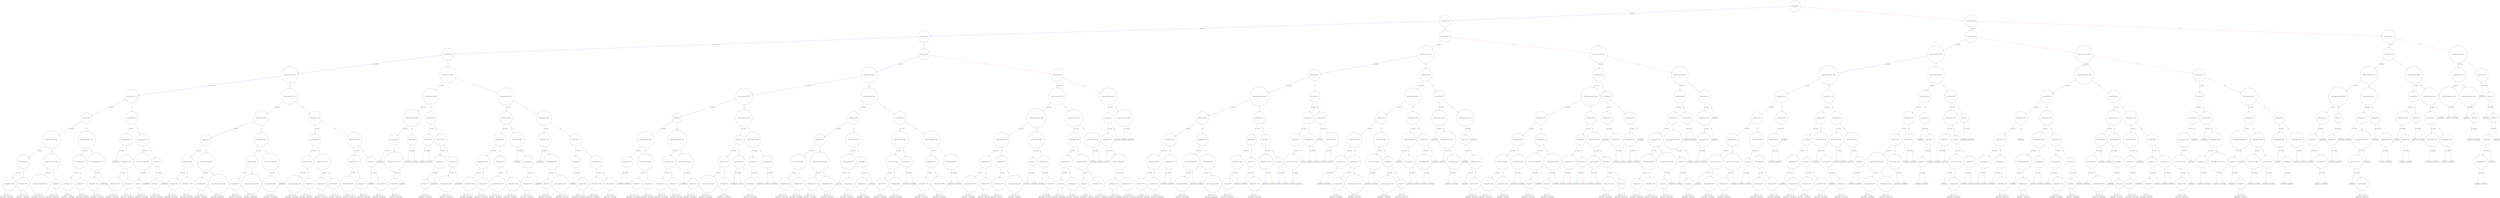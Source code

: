 digraph {
	graph [rankdir=UT]
	0 [label="total_distance<2686.65" shape=circle]
	0 -> 1 [label="yes, missing" color="#0000FF"]
	0 -> 2 [label=no color="#FF0000"]
	1 [label="total_distance<1306.45" shape=circle]
	1 -> 3 [label="yes, missing" color="#0000FF"]
	1 -> 4 [label=no color="#FF0000"]
	3 [label="total_travel_time<72.45" shape=circle]
	3 -> 7 [label="yes, missing" color="#0000FF"]
	3 -> 8 [label=no color="#FF0000"]
	7 [label="total_travel_time<39.65" shape=circle]
	7 -> 15 [label="yes, missing" color="#0000FF"]
	7 -> 16 [label=no color="#FF0000"]
	15 [label="haversine_distance<0.000211954" shape=circle]
	15 -> 31 [label="yes, missing" color="#0000FF"]
	15 -> 32 [label=no color="#FF0000"]
	31 [label="pickup_longitude<-73.7912" shape=circle]
	31 -> 63 [label="yes, missing" color="#0000FF"]
	31 -> 64 [label=no color="#FF0000"]
	63 [label="passenger_count<1.5" shape=circle]
	63 -> 125 [label="yes, missing" color="#0000FF"]
	63 -> 126 [label=no color="#FF0000"]
	125 [label="pickup_hour_speed_mean<6.92577" shape=circle]
	125 -> 237 [label="yes, missing" color="#0000FF"]
	125 -> 238 [label=no color="#FF0000"]
	237 [label="pickup_longitude<-74.1607" shape=circle]
	237 -> 405 [label="yes, missing" color="#0000FF"]
	237 -> 406 [label=no color="#FF0000"]
	405 [label="pickup_longitude<-74.1832" shape=circle]
	405 -> 623 [label="yes, missing" color="#0000FF"]
	405 -> 624 [label=no color="#FF0000"]
	623 [label="leaf=0.373446" shape=box]
	624 [label="leaf=0.219578" shape=box]
	406 [label="pickup_latitude<40.8814" shape=circle]
	406 -> 625 [label="yes, missing" color="#0000FF"]
	406 -> 626 [label=no color="#FF0000"]
	625 [label="leaf=0.466171" shape=box]
	626 [label="leaf=0.265675" shape=box]
	238 [label="pickup_hour_speed_mean<8.7975" shape=circle]
	238 -> 407 [label="yes, missing" color="#0000FF"]
	238 -> 408 [label=no color="#FF0000"]
	407 [label="starting_street_tf_speed_mean<5.97219" shape=circle]
	407 -> 627 [label="yes, missing" color="#0000FF"]
	407 -> 628 [label=no color="#FF0000"]
	627 [label="leaf=0.348186" shape=box]
	628 [label="leaf=0.421597" shape=box]
	408 [label="pickup_month<5.5" shape=circle]
	408 -> 629 [label="yes, missing" color="#0000FF"]
	408 -> 630 [label=no color="#FF0000"]
	629 [label="leaf=0.274307" shape=box]
	630 [label="leaf=0.103857" shape=box]
	126 [label="pickup_hour_speed_mean<7.22494" shape=circle]
	126 -> 239 [label="yes, missing" color="#0000FF"]
	126 -> 240 [label=no color="#FF0000"]
	239 [label="pickup_longitude<-74.1602" shape=circle]
	239 -> 409 [label="yes, missing" color="#0000FF"]
	239 -> 410 [label=no color="#FF0000"]
	409 [label="pickup_longitude<-74.201" shape=circle]
	409 -> 631 [label="yes, missing" color="#0000FF"]
	409 -> 632 [label=no color="#FF0000"]
	631 [label="leaf=0.372104" shape=box]
	632 [label="leaf=0.149963" shape=box]
	410 [label="passenger_count<4.5" shape=circle]
	410 -> 633 [label="yes, missing" color="#0000FF"]
	410 -> 634 [label=no color="#FF0000"]
	633 [label="leaf=0.519968" shape=box]
	634 [label="leaf=0.561073" shape=box]
	240 [label="end_street_tf_speed_mean<19.2201" shape=circle]
	240 -> 411 [label="yes, missing" color="#0000FF"]
	240 -> 412 [label=no color="#FF0000"]
	411 [label="pickup_longitude<-73.944" shape=circle]
	411 -> 635 [label="yes, missing" color="#0000FF"]
	411 -> 636 [label=no color="#FF0000"]
	635 [label="leaf=0.459787" shape=box]
	636 [label="leaf=0.310761" shape=box]
	412 [label="leaf=0.0299306" shape=box]
	64 [label="pickup_latitude<40.6712" shape=circle]
	64 -> 127 [label="yes, missing" color="#0000FF"]
	64 -> 128 [label=no color="#FF0000"]
	127 [label="pickup_latitude<40.6234" shape=circle]
	127 -> 241 [label="yes, missing" color="#0000FF"]
	127 -> 242 [label=no color="#FF0000"]
	241 [label="leaf=0.449625" shape=box]
	242 [label="pickup_longitude<-73.7769" shape=circle]
	242 -> 413 [label="yes, missing" color="#0000FF"]
	242 -> 414 [label=no color="#FF0000"]
	413 [label="pickup_longitude<-73.7819" shape=circle]
	413 -> 637 [label="yes, missing" color="#0000FF"]
	413 -> 638 [label=no color="#FF0000"]
	637 [label="leaf=0.258113" shape=box]
	638 [label="leaf=0.427803" shape=box]
	414 [label="pickup_minute<32.5" shape=circle]
	414 -> 639 [label="yes, missing" color="#0000FF"]
	414 -> 640 [label=no color="#FF0000"]
	639 [label="leaf=0.217133" shape=box]
	640 [label="leaf=0.109716" shape=box]
	128 [label="pickup_latitude<40.7631" shape=circle]
	128 -> 243 [label="yes, missing" color="#0000FF"]
	128 -> 244 [label=no color="#FF0000"]
	243 [label="end_street_tf_speed_mean<14.2039" shape=circle]
	243 -> 415 [label="yes, missing" color="#0000FF"]
	243 -> 416 [label=no color="#FF0000"]
	415 [label="pickup_hour<2" shape=circle]
	415 -> 641 [label="yes, missing" color="#0000FF"]
	415 -> 642 [label=no color="#FF0000"]
	641 [label="leaf=0.116661" shape=box]
	642 [label="leaf=0.548635" shape=box]
	416 [label="leaf=0.0554719" shape=box]
	244 [label="pickup_day<27.5" shape=circle]
	244 -> 417 [label="yes, missing" color="#0000FF"]
	244 -> 418 [label=no color="#FF0000"]
	417 [label="pickup_month<1.5" shape=circle]
	417 -> 643 [label="yes, missing" color="#0000FF"]
	417 -> 644 [label=no color="#FF0000"]
	643 [label="leaf=0.111266" shape=box]
	644 [label="leaf=0.334276" shape=box]
	418 [label="leaf=0.052088" shape=box]
	32 [label="manhattan_distance<0.0167646" shape=circle]
	32 -> 65 [label="yes, missing" color="#0000FF"]
	32 -> 66 [label=no color="#FF0000"]
	65 [label="haversine_distance<0.005166" shape=circle]
	65 -> 129 [label="yes, missing" color="#0000FF"]
	65 -> 130 [label=no color="#FF0000"]
	129 [label="passenger_count<1.5" shape=circle]
	129 -> 245 [label="yes, missing" color="#0000FF"]
	129 -> 246 [label=no color="#FF0000"]
	245 [label="pickup_latitude<40.6606" shape=circle]
	245 -> 419 [label="yes, missing" color="#0000FF"]
	245 -> 420 [label=no color="#FF0000"]
	419 [label="pickup_latitude<40.64" shape=circle]
	419 -> 645 [label="yes, missing" color="#0000FF"]
	419 -> 646 [label=no color="#FF0000"]
	645 [label="leaf=0.273963" shape=box]
	646 [label="leaf=0.176569" shape=box]
	420 [label="pickup_longitude<-73.9529" shape=circle]
	420 -> 647 [label="yes, missing" color="#0000FF"]
	420 -> 648 [label=no color="#FF0000"]
	647 [label="leaf=0.229949" shape=box]
	648 [label="leaf=0.266905" shape=box]
	246 [label="end_street_tf_speed_mean<12.1586" shape=circle]
	246 -> 421 [label="yes, missing" color="#0000FF"]
	246 -> 422 [label=no color="#FF0000"]
	421 [label="pickup_latitude<40.6357" shape=circle]
	421 -> 649 [label="yes, missing" color="#0000FF"]
	421 -> 650 [label=no color="#FF0000"]
	649 [label="leaf=0.484203" shape=box]
	650 [label="leaf=0.268233" shape=box]
	422 [label="starting_street_tf_speed_mean<6.80982" shape=circle]
	422 -> 651 [label="yes, missing" color="#0000FF"]
	422 -> 652 [label=no color="#FF0000"]
	651 [label="leaf=0.384562" shape=box]
	652 [label="leaf=0.165283" shape=box]
	130 [label="dropoff_longitude<-73.7901" shape=circle]
	130 -> 247 [label="yes, missing" color="#0000FF"]
	130 -> 248 [label=no color="#FF0000"]
	247 [label="pickup_latitude<40.7636" shape=circle]
	247 -> 423 [label="yes, missing" color="#0000FF"]
	247 -> 424 [label=no color="#FF0000"]
	423 [label="pickup_latitude<40.761" shape=circle]
	423 -> 653 [label="yes, missing" color="#0000FF"]
	423 -> 654 [label=no color="#FF0000"]
	653 [label="leaf=0.31596" shape=box]
	654 [label="leaf=0.187969" shape=box]
	424 [label="starting_street_tf_speed_mean<5.59907" shape=circle]
	424 -> 655 [label="yes, missing" color="#0000FF"]
	424 -> 656 [label=no color="#FF0000"]
	655 [label="leaf=0.296131" shape=box]
	656 [label="leaf=0.403155" shape=box]
	248 [label="end_street_tf_speed_mean<6.36948" shape=circle]
	248 -> 425 [label="yes, missing" color="#0000FF"]
	248 -> 426 [label=no color="#FF0000"]
	425 [label="manhattan_distance<0.0166213" shape=circle]
	425 -> 657 [label="yes, missing" color="#0000FF"]
	425 -> 658 [label=no color="#FF0000"]
	657 [label="leaf=0.198461" shape=box]
	658 [label="leaf=0.00965736" shape=box]
	426 [label="leaf=0.349956" shape=box]
	66 [label="pickup_longitude<-73.8139" shape=circle]
	66 -> 131 [label="yes, missing" color="#0000FF"]
	66 -> 132 [label=no color="#FF0000"]
	131 [label="total_travel_time<7.75" shape=circle]
	131 -> 249 [label="yes, missing" color="#0000FF"]
	131 -> 250 [label=no color="#FF0000"]
	249 [label="pickup_latitude<40.7646" shape=circle]
	249 -> 427 [label="yes, missing" color="#0000FF"]
	249 -> 428 [label=no color="#FF0000"]
	427 [label="pickup_hour_speed_mean<7.22494" shape=circle]
	427 -> 659 [label="yes, missing" color="#0000FF"]
	427 -> 660 [label=no color="#FF0000"]
	659 [label="leaf=0.368083" shape=box]
	660 [label="leaf=0.310831" shape=box]
	428 [label="end_street_tf<1419" shape=circle]
	428 -> 661 [label="yes, missing" color="#0000FF"]
	428 -> 662 [label=no color="#FF0000"]
	661 [label="leaf=0.340894" shape=box]
	662 [label="leaf=0.429498" shape=box]
	250 [label="pickup_hour_speed_mean<5.954" shape=circle]
	250 -> 429 [label="yes, missing" color="#0000FF"]
	250 -> 430 [label=no color="#FF0000"]
	429 [label="total_travel_time<21.65" shape=circle]
	429 -> 663 [label="yes, missing" color="#0000FF"]
	429 -> 664 [label=no color="#FF0000"]
	663 [label="leaf=0.416161" shape=box]
	664 [label="leaf=0.441274" shape=box]
	430 [label="end_street_tf<2227.5" shape=circle]
	430 -> 665 [label="yes, missing" color="#0000FF"]
	430 -> 666 [label=no color="#FF0000"]
	665 [label="leaf=0.39032" shape=box]
	666 [label="leaf=0.417182" shape=box]
	132 [label="manhattan_distance<0.114964" shape=circle]
	132 -> 251 [label="yes, missing" color="#0000FF"]
	132 -> 252 [label=no color="#FF0000"]
	251 [label="pickup_longitude<-73.791" shape=circle]
	251 -> 431 [label="yes, missing" color="#0000FF"]
	251 -> 432 [label=no color="#FF0000"]
	431 [label="haversine_distance<0.0209247" shape=circle]
	431 -> 667 [label="yes, missing" color="#0000FF"]
	431 -> 668 [label=no color="#FF0000"]
	667 [label="leaf=-0.0201713" shape=box]
	668 [label="leaf=0.111754" shape=box]
	432 [label="passenger_count<1.5" shape=circle]
	432 -> 669 [label="yes, missing" color="#0000FF"]
	432 -> 670 [label=no color="#FF0000"]
	669 [label="leaf=0.213059" shape=box]
	670 [label="leaf=0.299006" shape=box]
	252 [label="total_distance<86.6" shape=circle]
	252 -> 433 [label="yes, missing" color="#0000FF"]
	252 -> 434 [label=no color="#FF0000"]
	433 [label="leaf=0.49604" shape=box]
	434 [label="total_travel_time<19.25" shape=circle]
	434 -> 671 [label="yes, missing" color="#0000FF"]
	434 -> 672 [label=no color="#FF0000"]
	671 [label="leaf=0.230383" shape=box]
	672 [label="leaf=0.312442" shape=box]
	16 [label="haversine_distance<0.00780519" shape=circle]
	16 -> 33 [label="yes, missing" color="#0000FF"]
	16 -> 34 [label=no color="#FF0000"]
	33 [label="haversine_distance<0.00321098" shape=circle]
	33 -> 67 [label="yes, missing" color="#0000FF"]
	33 -> 68 [label=no color="#FF0000"]
	67 [label="end_street_tf_speed_mean<13.9193" shape=circle]
	67 -> 133 [label="yes, missing" color="#0000FF"]
	67 -> 134 [label=no color="#FF0000"]
	133 [label="total_distance<226.4" shape=circle]
	133 -> 253 [label="yes, missing" color="#0000FF"]
	133 -> 254 [label=no color="#FF0000"]
	253 [label="leaf=0.0710262" shape=box]
	254 [label="starting_street_tf_speed_mean<13.6118" shape=circle]
	254 -> 435 [label="yes, missing" color="#0000FF"]
	254 -> 436 [label=no color="#FF0000"]
	435 [label="total_distance<385.3" shape=circle]
	435 -> 673 [label="yes, missing" color="#0000FF"]
	435 -> 674 [label=no color="#FF0000"]
	673 [label="leaf=0.294724" shape=box]
	674 [label="leaf=0.193449" shape=box]
	436 [label="leaf=-0.025" shape=box]
	134 [label="pickup_weekday<2" shape=circle]
	134 -> 255 [label="yes, missing" color="#0000FF"]
	134 -> 256 [label=no color="#FF0000"]
	255 [label="leaf=0.0128765" shape=box]
	256 [label="leaf=0.078849" shape=box]
	68 [label="total_travel_time<49.25" shape=circle]
	68 -> 135 [label="yes, missing" color="#0000FF"]
	68 -> 136 [label=no color="#FF0000"]
	135 [label="total_distance<331.95" shape=circle]
	135 -> 257 [label="yes, missing" color="#0000FF"]
	135 -> 258 [label=no color="#FF0000"]
	257 [label="leaf=0.143296" shape=box]
	258 [label="leaf=0.0299306" shape=box]
	136 [label="total_travel_time<63.95" shape=circle]
	136 -> 259 [label="yes, missing" color="#0000FF"]
	136 -> 260 [label=no color="#FF0000"]
	259 [label="starting_street_tf<2731.5" shape=circle]
	259 -> 437 [label="yes, missing" color="#0000FF"]
	259 -> 438 [label=no color="#FF0000"]
	437 [label="pickup_hour<20.5" shape=circle]
	437 -> 675 [label="yes, missing" color="#0000FF"]
	437 -> 676 [label=no color="#FF0000"]
	675 [label="leaf=0.393015" shape=box]
	676 [label="leaf=0.198157" shape=box]
	438 [label="leaf=0.0722955" shape=box]
	260 [label="total_distance<740.8" shape=circle]
	260 -> 439 [label="yes, missing" color="#0000FF"]
	260 -> 440 [label=no color="#FF0000"]
	439 [label="haversine_distance<0.00701153" shape=circle]
	439 -> 677 [label="yes, missing" color="#0000FF"]
	439 -> 678 [label=no color="#FF0000"]
	677 [label="leaf=0.267392" shape=box]
	678 [label="leaf=0.0821912" shape=box]
	440 [label="leaf=0.0299306" shape=box]
	34 [label="pickup_hour_speed_mean<5.38745" shape=circle]
	34 -> 69 [label="yes, missing" color="#0000FF"]
	34 -> 70 [label=no color="#FF0000"]
	69 [label="dropoff_latitude<40.7686" shape=circle]
	69 -> 137 [label="yes, missing" color="#0000FF"]
	69 -> 138 [label=no color="#FF0000"]
	137 [label="dropoff_latitude<40.7479" shape=circle]
	137 -> 261 [label="yes, missing" color="#0000FF"]
	137 -> 262 [label=no color="#FF0000"]
	261 [label="dropoff_longitude<-73.8052" shape=circle]
	261 -> 441 [label="yes, missing" color="#0000FF"]
	261 -> 442 [label=no color="#FF0000"]
	441 [label="pickup_longitude<-74.1648" shape=circle]
	441 -> 679 [label="yes, missing" color="#0000FF"]
	441 -> 680 [label=no color="#FF0000"]
	679 [label="leaf=0.139205" shape=box]
	680 [label="leaf=0.463409" shape=box]
	442 [label="pickup_latitude<40.642" shape=circle]
	442 -> 681 [label="yes, missing" color="#0000FF"]
	442 -> 682 [label=no color="#FF0000"]
	681 [label="leaf=0.100244" shape=box]
	682 [label="leaf=0.337978" shape=box]
	262 [label="total_distance<613.75" shape=circle]
	262 -> 443 [label="yes, missing" color="#0000FF"]
	262 -> 444 [label=no color="#FF0000"]
	443 [label="haversine_distance<0.0152408" shape=circle]
	443 -> 683 [label="yes, missing" color="#0000FF"]
	443 -> 684 [label=no color="#FF0000"]
	683 [label="leaf=0.30342" shape=box]
	684 [label="leaf=0.483544" shape=box]
	444 [label="pickup_longitude<-73.9684" shape=circle]
	444 -> 685 [label="yes, missing" color="#0000FF"]
	444 -> 686 [label=no color="#FF0000"]
	685 [label="leaf=0.511196" shape=box]
	686 [label="leaf=0.485288" shape=box]
	138 [label="haversine_distance<0.184637" shape=circle]
	138 -> 263 [label="yes, missing" color="#0000FF"]
	138 -> 264 [label=no color="#FF0000"]
	263 [label="leaf=0.539478" shape=box]
	264 [label="total_travel_time<56.55" shape=circle]
	264 -> 445 [label="yes, missing" color="#0000FF"]
	264 -> 446 [label=no color="#FF0000"]
	445 [label="pickup_longitude<-74.1938" shape=circle]
	445 -> 687 [label="yes, missing" color="#0000FF"]
	445 -> 688 [label=no color="#FF0000"]
	687 [label="leaf=0.113629" shape=box]
	688 [label="leaf=0.442495" shape=box]
	446 [label="leaf=0.464598" shape=box]
	70 [label="haversine_distance<0.203496" shape=circle]
	70 -> 139 [label="yes, missing" color="#0000FF"]
	70 -> 140 [label=no color="#FF0000"]
	139 [label="pickup_longitude<-74.0148" shape=circle]
	139 -> 265 [label="yes, missing" color="#0000FF"]
	139 -> 266 [label=no color="#FF0000"]
	265 [label="leaf=0.183028" shape=box]
	266 [label="manhattan_distance<0.0129022" shape=circle]
	266 -> 447 [label="yes, missing" color="#0000FF"]
	266 -> 448 [label=no color="#FF0000"]
	447 [label="pickup_day<18.5" shape=circle]
	447 -> 689 [label="yes, missing" color="#0000FF"]
	447 -> 690 [label=no color="#FF0000"]
	689 [label="leaf=0.196116" shape=box]
	690 [label="leaf=0.485396" shape=box]
	448 [label="pickup_day_speed_mean<5.54803" shape=circle]
	448 -> 691 [label="yes, missing" color="#0000FF"]
	448 -> 692 [label=no color="#FF0000"]
	691 [label="leaf=0.505804" shape=box]
	692 [label="leaf=0.371265" shape=box]
	140 [label="total_travel_time<50.75" shape=circle]
	140 -> 267 [label="yes, missing" color="#0000FF"]
	140 -> 268 [label=no color="#FF0000"]
	267 [label="total_distance<923.25" shape=circle]
	267 -> 449 [label="yes, missing" color="#0000FF"]
	267 -> 450 [label=no color="#FF0000"]
	449 [label="leaf=0.428752" shape=box]
	450 [label="total_distance<1091.25" shape=circle]
	450 -> 693 [label="yes, missing" color="#0000FF"]
	450 -> 694 [label=no color="#FF0000"]
	693 [label="leaf=0.00965736" shape=box]
	694 [label="leaf=0.169591" shape=box]
	268 [label="dropoff_latitude<40.7678" shape=circle]
	268 -> 451 [label="yes, missing" color="#0000FF"]
	268 -> 452 [label=no color="#FF0000"]
	451 [label="pickup_longitude<-74.0998" shape=circle]
	451 -> 695 [label="yes, missing" color="#0000FF"]
	451 -> 696 [label=no color="#FF0000"]
	695 [label="leaf=0.155356" shape=box]
	696 [label="leaf=0.456537" shape=box]
	452 [label="starting_street_tf<619.5" shape=circle]
	452 -> 697 [label="yes, missing" color="#0000FF"]
	452 -> 698 [label=no color="#FF0000"]
	697 [label="leaf=0.424225" shape=box]
	698 [label="leaf=0.44687" shape=box]
	8 [label="total_distance<976.95" shape=circle]
	8 -> 17 [label="yes, missing" color="#0000FF"]
	8 -> 18 [label=no color="#FF0000"]
	17 [label="manhattan_distance<0.0127037" shape=circle]
	17 -> 35 [label="yes, missing" color="#0000FF"]
	17 -> 36 [label=no color="#FF0000"]
	35 [label="manhattan_distance<0.00597638" shape=circle]
	35 -> 71 [label="yes, missing" color="#0000FF"]
	35 -> 72 [label=no color="#FF0000"]
	71 [label="pickup_month<3.5" shape=circle]
	71 -> 141 [label="yes, missing" color="#0000FF"]
	71 -> 142 [label=no color="#FF0000"]
	141 [label="pickup_day_speed_mean<5.28146" shape=circle]
	141 -> 269 [label="yes, missing" color="#0000FF"]
	141 -> 270 [label=no color="#FF0000"]
	269 [label="starting_street_tf<1062" shape=circle]
	269 -> 453 [label="yes, missing" color="#0000FF"]
	269 -> 454 [label=no color="#FF0000"]
	453 [label="leaf=0.144982" shape=box]
	454 [label="leaf=0.047889" shape=box]
	270 [label="haversine_distance<0.000532635" shape=circle]
	270 -> 455 [label="yes, missing" color="#0000FF"]
	270 -> 456 [label=no color="#FF0000"]
	455 [label="total_distance<573.7" shape=circle]
	455 -> 699 [label="yes, missing" color="#0000FF"]
	455 -> 700 [label=no color="#FF0000"]
	699 [label="leaf=0.145843" shape=box]
	700 [label="leaf=0.00729399" shape=box]
	456 [label="pickup_minute<54.5" shape=circle]
	456 -> 701 [label="yes, missing" color="#0000FF"]
	456 -> 702 [label=no color="#FF0000"]
	701 [label="leaf=0.231663" shape=box]
	702 [label="leaf=0.118021" shape=box]
	142 [label="starting_street_tf_speed_mean<5.70921" shape=circle]
	142 -> 271 [label="yes, missing" color="#0000FF"]
	142 -> 272 [label=no color="#FF0000"]
	271 [label="total_travel_time<106.65" shape=circle]
	271 -> 457 [label="yes, missing" color="#0000FF"]
	271 -> 458 [label=no color="#FF0000"]
	457 [label="store_and_fwd_flag<0.5" shape=circle]
	457 -> 703 [label="yes, missing" color="#0000FF"]
	457 -> 704 [label=no color="#FF0000"]
	703 [label="leaf=0.406544" shape=box]
	704 [label="leaf=0.0299306" shape=box]
	458 [label="total_travel_time<107.9" shape=circle]
	458 -> 705 [label="yes, missing" color="#0000FF"]
	458 -> 706 [label=no color="#FF0000"]
	705 [label="leaf=0.0299306" shape=box]
	706 [label="leaf=0.18265" shape=box]
	272 [label="end_street_tf_speed_mean<6.1527" shape=circle]
	272 -> 459 [label="yes, missing" color="#0000FF"]
	272 -> 460 [label=no color="#FF0000"]
	459 [label="leaf=0.0494969" shape=box]
	460 [label="passenger_count<5.5" shape=circle]
	460 -> 707 [label="yes, missing" color="#0000FF"]
	460 -> 708 [label=no color="#FF0000"]
	707 [label="leaf=0.244402" shape=box]
	708 [label="leaf=0.0665244" shape=box]
	72 [label="pickup_day_speed_mean<5.40407" shape=circle]
	72 -> 143 [label="yes, missing" color="#0000FF"]
	72 -> 144 [label=no color="#FF0000"]
	143 [label="pickup_hour<22.5" shape=circle]
	143 -> 273 [label="yes, missing" color="#0000FF"]
	143 -> 274 [label=no color="#FF0000"]
	273 [label="starting_street_tf<2710" shape=circle]
	273 -> 461 [label="yes, missing" color="#0000FF"]
	273 -> 462 [label=no color="#FF0000"]
	461 [label="end_street_tf_speed_mean<4.30111" shape=circle]
	461 -> 709 [label="yes, missing" color="#0000FF"]
	461 -> 710 [label=no color="#FF0000"]
	709 [label="leaf=0.0554719" shape=box]
	710 [label="leaf=0.344105" shape=box]
	462 [label="total_travel_time<122.3" shape=circle]
	462 -> 711 [label="yes, missing" color="#0000FF"]
	462 -> 712 [label=no color="#FF0000"]
	711 [label="leaf=0.217758" shape=box]
	712 [label="leaf=0.0419513" shape=box]
	274 [label="pickup_latitude<40.7486" shape=circle]
	274 -> 463 [label="yes, missing" color="#0000FF"]
	274 -> 464 [label=no color="#FF0000"]
	463 [label="leaf=0.0887464" shape=box]
	464 [label="leaf=-0.025" shape=box]
	144 [label="manhattan_distance<0.0110502" shape=circle]
	144 -> 275 [label="yes, missing" color="#0000FF"]
	144 -> 276 [label=no color="#FF0000"]
	275 [label="pickup_minute<58" shape=circle]
	275 -> 465 [label="yes, missing" color="#0000FF"]
	275 -> 466 [label=no color="#FF0000"]
	465 [label="store_and_fwd_flag<0.5" shape=circle]
	465 -> 713 [label="yes, missing" color="#0000FF"]
	465 -> 714 [label=no color="#FF0000"]
	713 [label="leaf=0.478015" shape=box]
	714 [label="leaf=0.110403" shape=box]
	466 [label="leaf=0.0789721" shape=box]
	276 [label="starting_street_tf<338.5" shape=circle]
	276 -> 467 [label="yes, missing" color="#0000FF"]
	276 -> 468 [label=no color="#FF0000"]
	467 [label="leaf=0.313279" shape=box]
	468 [label="leaf=0.0960479" shape=box]
	36 [label="pickup_hour_speed_mean<5.38745" shape=circle]
	36 -> 73 [label="yes, missing" color="#0000FF"]
	36 -> 74 [label=no color="#FF0000"]
	73 [label="dropoff_latitude<40.7692" shape=circle]
	73 -> 145 [label="yes, missing" color="#0000FF"]
	73 -> 146 [label=no color="#FF0000"]
	145 [label="total_distance<771.35" shape=circle]
	145 -> 277 [label="yes, missing" color="#0000FF"]
	145 -> 278 [label=no color="#FF0000"]
	277 [label="haversine_distance<0.0166717" shape=circle]
	277 -> 469 [label="yes, missing" color="#0000FF"]
	277 -> 470 [label=no color="#FF0000"]
	469 [label="pickup_latitude<40.7498" shape=circle]
	469 -> 715 [label="yes, missing" color="#0000FF"]
	469 -> 716 [label=no color="#FF0000"]
	715 [label="leaf=0.379269" shape=box]
	716 [label="leaf=0.176358" shape=box]
	470 [label="dropoff_latitude<40.7474" shape=circle]
	470 -> 717 [label="yes, missing" color="#0000FF"]
	470 -> 718 [label=no color="#FF0000"]
	717 [label="leaf=0.486961" shape=box]
	718 [label="leaf=0.506099" shape=box]
	278 [label="pickup_weekday_speed_mean<5.38846" shape=circle]
	278 -> 471 [label="yes, missing" color="#0000FF"]
	278 -> 472 [label=no color="#FF0000"]
	471 [label="dropoff_latitude<40.7456" shape=circle]
	471 -> 719 [label="yes, missing" color="#0000FF"]
	471 -> 720 [label=no color="#FF0000"]
	719 [label="leaf=0.510207" shape=box]
	720 [label="leaf=0.528905" shape=box]
	472 [label="manhattan_distance<0.018518" shape=circle]
	472 -> 721 [label="yes, missing" color="#0000FF"]
	472 -> 722 [label=no color="#FF0000"]
	721 [label="leaf=0.125406" shape=box]
	722 [label="leaf=0.504971" shape=box]
	146 [label="haversine_distance<0.160614" shape=circle]
	146 -> 279 [label="yes, missing" color="#0000FF"]
	146 -> 280 [label=no color="#FF0000"]
	279 [label="manhattan_distance<0.014171" shape=circle]
	279 -> 473 [label="yes, missing" color="#0000FF"]
	279 -> 474 [label=no color="#FF0000"]
	473 [label="leaf=0.14161" shape=box]
	474 [label="total_travel_time<149.45" shape=circle]
	474 -> 723 [label="yes, missing" color="#0000FF"]
	474 -> 724 [label=no color="#FF0000"]
	723 [label="leaf=0.585488" shape=box]
	724 [label="leaf=0.235023" shape=box]
	280 [label="pickup_weekday<4.5" shape=circle]
	280 -> 475 [label="yes, missing" color="#0000FF"]
	280 -> 476 [label=no color="#FF0000"]
	475 [label="dropoff_latitude<40.7791" shape=circle]
	475 -> 725 [label="yes, missing" color="#0000FF"]
	475 -> 726 [label=no color="#FF0000"]
	725 [label="leaf=0.494868" shape=box]
	726 [label="leaf=0.481272" shape=box]
	476 [label="leaf=0.47244" shape=box]
	74 [label="total_travel_time<109.65" shape=circle]
	74 -> 147 [label="yes, missing" color="#0000FF"]
	74 -> 148 [label=no color="#FF0000"]
	147 [label="pickup_hour_speed_mean<6.92577" shape=circle]
	147 -> 281 [label="yes, missing" color="#0000FF"]
	147 -> 282 [label=no color="#FF0000"]
	281 [label="haversine_distance<0.196927" shape=circle]
	281 -> 477 [label="yes, missing" color="#0000FF"]
	281 -> 478 [label=no color="#FF0000"]
	477 [label="total_travel_time<73.75" shape=circle]
	477 -> 727 [label="yes, missing" color="#0000FF"]
	477 -> 728 [label=no color="#FF0000"]
	727 [label="leaf=0.361372" shape=box]
	728 [label="leaf=0.520877" shape=box]
	478 [label="dropoff_latitude<40.7668" shape=circle]
	478 -> 729 [label="yes, missing" color="#0000FF"]
	478 -> 730 [label=no color="#FF0000"]
	729 [label="leaf=0.478784" shape=box]
	730 [label="leaf=0.464314" shape=box]
	282 [label="total_distance<410.8" shape=circle]
	282 -> 479 [label="yes, missing" color="#0000FF"]
	282 -> 480 [label=no color="#FF0000"]
	479 [label="leaf=0.0722955" shape=box]
	480 [label="leaf=0.458503" shape=box]
	148 [label="pickup_hour_speed_mean<7.59284" shape=circle]
	148 -> 283 [label="yes, missing" color="#0000FF"]
	148 -> 284 [label=no color="#FF0000"]
	283 [label="dropoff_latitude<40.729" shape=circle]
	283 -> 481 [label="yes, missing" color="#0000FF"]
	283 -> 482 [label=no color="#FF0000"]
	481 [label="pickup_longitude<-73.8064" shape=circle]
	481 -> 731 [label="yes, missing" color="#0000FF"]
	481 -> 732 [label=no color="#FF0000"]
	731 [label="leaf=0.507985" shape=box]
	732 [label="leaf=0.191009" shape=box]
	482 [label="haversine_distance<0.0236593" shape=circle]
	482 -> 733 [label="yes, missing" color="#0000FF"]
	482 -> 734 [label=no color="#FF0000"]
	733 [label="leaf=0.251867" shape=box]
	734 [label="leaf=0.490081" shape=box]
	284 [label="haversine_distance<0.0108384" shape=circle]
	284 -> 483 [label="yes, missing" color="#0000FF"]
	284 -> 484 [label=no color="#FF0000"]
	483 [label="leaf=0.0443147" shape=box]
	484 [label="leaf=0.467967" shape=box]
	18 [label="dropoff_latitude<40.7689" shape=circle]
	18 -> 37 [label="yes, missing" color="#0000FF"]
	18 -> 38 [label=no color="#FF0000"]
	37 [label="pickup_hour_speed_mean<5.38745" shape=circle]
	37 -> 75 [label="yes, missing" color="#0000FF"]
	37 -> 76 [label=no color="#FF0000"]
	75 [label="pickup_weekday_speed_mean<5.38846" shape=circle]
	75 -> 149 [label="yes, missing" color="#0000FF"]
	75 -> 150 [label=no color="#FF0000"]
	149 [label="manhattan_distance<0.128848" shape=circle]
	149 -> 285 [label="yes, missing" color="#0000FF"]
	149 -> 286 [label=no color="#FF0000"]
	285 [label="total_travel_time<189.65" shape=circle]
	285 -> 485 [label="yes, missing" color="#0000FF"]
	285 -> 486 [label=no color="#FF0000"]
	485 [label="manhattan_distance<0.00149009" shape=circle]
	485 -> 735 [label="yes, missing" color="#0000FF"]
	485 -> 736 [label=no color="#FF0000"]
	735 [label="leaf=0.138134" shape=box]
	736 [label="leaf=0.375689" shape=box]
	486 [label="total_distance<1304.05" shape=circle]
	486 -> 737 [label="yes, missing" color="#0000FF"]
	486 -> 738 [label=no color="#FF0000"]
	737 [label="leaf=0.15436" shape=box]
	738 [label="leaf=-0.025" shape=box]
	286 [label="dropoff_latitude<40.748" shape=circle]
	286 -> 487 [label="yes, missing" color="#0000FF"]
	286 -> 488 [label=no color="#FF0000"]
	487 [label="total_travel_time<154.65" shape=circle]
	487 -> 739 [label="yes, missing" color="#0000FF"]
	487 -> 740 [label=no color="#FF0000"]
	739 [label="leaf=0.527471" shape=box]
	740 [label="leaf=0.5411" shape=box]
	488 [label="pickup_hour_speed_mean<4.82891" shape=circle]
	488 -> 741 [label="yes, missing" color="#0000FF"]
	488 -> 742 [label=no color="#FF0000"]
	741 [label="leaf=0.555481" shape=box]
	742 [label="leaf=0.538378" shape=box]
	150 [label="haversine_distance<0.00928045" shape=circle]
	150 -> 287 [label="yes, missing" color="#0000FF"]
	150 -> 288 [label=no color="#FF0000"]
	287 [label="pickup_day<27.5" shape=circle]
	287 -> 489 [label="yes, missing" color="#0000FF"]
	287 -> 490 [label=no color="#FF0000"]
	489 [label="leaf=0.240737" shape=box]
	490 [label="leaf=0.0299306" shape=box]
	288 [label="total_distance<1129.45" shape=circle]
	288 -> 491 [label="yes, missing" color="#0000FF"]
	288 -> 492 [label=no color="#FF0000"]
	491 [label="leaf=0.518459" shape=box]
	492 [label="end_street_tf<5849" shape=circle]
	492 -> 743 [label="yes, missing" color="#0000FF"]
	492 -> 744 [label=no color="#FF0000"]
	743 [label="leaf=0.528809" shape=box]
	744 [label="leaf=0.546412" shape=box]
	76 [label="pickup_hour_speed_mean<7.22494" shape=circle]
	76 -> 151 [label="yes, missing" color="#0000FF"]
	76 -> 152 [label=no color="#FF0000"]
	151 [label="dropoff_longitude<-73.7926" shape=circle]
	151 -> 289 [label="yes, missing" color="#0000FF"]
	151 -> 290 [label=no color="#FF0000"]
	289 [label="total_travel_time<157.15" shape=circle]
	289 -> 493 [label="yes, missing" color="#0000FF"]
	289 -> 494 [label=no color="#FF0000"]
	493 [label="pickup_hour<4.5" shape=circle]
	493 -> 745 [label="yes, missing" color="#0000FF"]
	493 -> 746 [label=no color="#FF0000"]
	745 [label="leaf=0.498243" shape=box]
	746 [label="leaf=0.512346" shape=box]
	494 [label="dropoff_latitude<40.7334" shape=circle]
	494 -> 747 [label="yes, missing" color="#0000FF"]
	494 -> 748 [label=no color="#FF0000"]
	747 [label="leaf=0.532498" shape=box]
	748 [label="leaf=0.513675" shape=box]
	290 [label="haversine_distance<0.0677406" shape=circle]
	290 -> 495 [label="yes, missing" color="#0000FF"]
	290 -> 496 [label=no color="#FF0000"]
	495 [label="pickup_minute<5" shape=circle]
	495 -> 749 [label="yes, missing" color="#0000FF"]
	495 -> 750 [label=no color="#FF0000"]
	749 [label="leaf=0.00965736" shape=box]
	750 [label="leaf=0.173465" shape=box]
	496 [label="dropoff_longitude<-73.7904" shape=circle]
	496 -> 751 [label="yes, missing" color="#0000FF"]
	496 -> 752 [label=no color="#FF0000"]
	751 [label="leaf=0.105752" shape=box]
	752 [label="leaf=0.382234" shape=box]
	152 [label="haversine_distance<0.0149159" shape=circle]
	152 -> 291 [label="yes, missing" color="#0000FF"]
	152 -> 292 [label=no color="#FF0000"]
	291 [label="leaf=0.185766" shape=box]
	292 [label="leaf=0.486191" shape=box]
	38 [label="pickup_hour_speed_mean<5.38745" shape=circle]
	38 -> 77 [label="yes, missing" color="#0000FF"]
	38 -> 78 [label=no color="#FF0000"]
	77 [label="pickup_weekday<4.5" shape=circle]
	77 -> 153 [label="yes, missing" color="#0000FF"]
	77 -> 154 [label=no color="#FF0000"]
	153 [label="total_travel_time<101.75" shape=circle]
	153 -> 293 [label="yes, missing" color="#0000FF"]
	153 -> 294 [label=no color="#FF0000"]
	293 [label="leaf=0.50149" shape=box]
	294 [label="manhattan_distance<0.0416379" shape=circle]
	294 -> 497 [label="yes, missing" color="#0000FF"]
	294 -> 498 [label=no color="#FF0000"]
	497 [label="total_distance<1260.9" shape=circle]
	497 -> 753 [label="yes, missing" color="#0000FF"]
	497 -> 754 [label=no color="#FF0000"]
	753 [label="leaf=0.298445" shape=box]
	754 [label="leaf=0.0896293" shape=box]
	498 [label="dropoff_latitude<40.7781" shape=circle]
	498 -> 755 [label="yes, missing" color="#0000FF"]
	498 -> 756 [label=no color="#FF0000"]
	755 [label="leaf=0.522939" shape=box]
	756 [label="leaf=0.510059" shape=box]
	154 [label="leaf=0.49166" shape=box]
	78 [label="pickup_hour_speed_mean<6.16434" shape=circle]
	78 -> 155 [label="yes, missing" color="#0000FF"]
	78 -> 156 [label=no color="#FF0000"]
	155 [label="leaf=0.48959" shape=box]
	156 [label="leaf=0.472639" shape=box]
	4 [label="total_distance<1929.95" shape=circle]
	4 -> 9 [label="yes, missing" color="#0000FF"]
	4 -> 10 [label=no color="#FF0000"]
	9 [label="pickup_hour_speed_mean<5.38745" shape=circle]
	9 -> 19 [label="yes, missing" color="#0000FF"]
	9 -> 20 [label=no color="#FF0000"]
	19 [label="dropoff_latitude<40.77" shape=circle]
	19 -> 39 [label="yes, missing" color="#0000FF"]
	19 -> 40 [label=no color="#FF0000"]
	39 [label="pickup_weekday_speed_mean<5.38846" shape=circle]
	39 -> 79 [label="yes, missing" color="#0000FF"]
	39 -> 80 [label=no color="#FF0000"]
	79 [label="dropoff_latitude<40.7463" shape=circle]
	79 -> 157 [label="yes, missing" color="#0000FF"]
	79 -> 158 [label=no color="#FF0000"]
	157 [label="total_travel_time<217.55" shape=circle]
	157 -> 295 [label="yes, missing" color="#0000FF"]
	157 -> 296 [label=no color="#FF0000"]
	295 [label="haversine_distance<0.080429" shape=circle]
	295 -> 499 [label="yes, missing" color="#0000FF"]
	295 -> 500 [label=no color="#FF0000"]
	499 [label="total_distance<1360.95" shape=circle]
	499 -> 757 [label="yes, missing" color="#0000FF"]
	499 -> 758 [label=no color="#FF0000"]
	757 [label="leaf=0.0299306" shape=box]
	758 [label="leaf=0.189901" shape=box]
	500 [label="total_travel_time<75.65" shape=circle]
	500 -> 759 [label="yes, missing" color="#0000FF"]
	500 -> 760 [label=no color="#FF0000"]
	759 [label="leaf=0.212269" shape=box]
	760 [label="leaf=0.556619" shape=box]
	296 [label="dropoff_longitude<-73.7835" shape=circle]
	296 -> 501 [label="yes, missing" color="#0000FF"]
	296 -> 502 [label=no color="#FF0000"]
	501 [label="leaf=0.574168" shape=box]
	502 [label="leaf=0.155546" shape=box]
	158 [label="total_distance<1626.75" shape=circle]
	158 -> 297 [label="yes, missing" color="#0000FF"]
	158 -> 298 [label=no color="#FF0000"]
	297 [label="pickup_hour_speed_mean<4.82891" shape=circle]
	297 -> 503 [label="yes, missing" color="#0000FF"]
	297 -> 504 [label=no color="#FF0000"]
	503 [label="haversine_distance<0.688358" shape=circle]
	503 -> 761 [label="yes, missing" color="#0000FF"]
	503 -> 762 [label=no color="#FF0000"]
	761 [label="leaf=0.54487" shape=box]
	762 [label="leaf=0.579389" shape=box]
	504 [label="leaf=0.559398" shape=box]
	298 [label="haversine_distance<0.981977" shape=circle]
	298 -> 505 [label="yes, missing" color="#0000FF"]
	298 -> 506 [label=no color="#FF0000"]
	505 [label="leaf=0.569213" shape=box]
	506 [label="pickup_hour_speed_mean<4.82891" shape=circle]
	506 -> 763 [label="yes, missing" color="#0000FF"]
	506 -> 764 [label=no color="#FF0000"]
	763 [label="leaf=0.597722" shape=box]
	764 [label="leaf=0.579306" shape=box]
	80 [label="total_distance<1601.55" shape=circle]
	80 -> 159 [label="yes, missing" color="#0000FF"]
	80 -> 160 [label=no color="#FF0000"]
	159 [label="pickup_weekday<5.5" shape=circle]
	159 -> 299 [label="yes, missing" color="#0000FF"]
	159 -> 300 [label=no color="#FF0000"]
	299 [label="pickup_longitude<-73.7881" shape=circle]
	299 -> 507 [label="yes, missing" color="#0000FF"]
	299 -> 508 [label=no color="#FF0000"]
	507 [label="end_street_tf<5850.5" shape=circle]
	507 -> 765 [label="yes, missing" color="#0000FF"]
	507 -> 766 [label=no color="#FF0000"]
	765 [label="leaf=0.547975" shape=box]
	766 [label="leaf=0.561831" shape=box]
	508 [label="leaf=0.221775" shape=box]
	300 [label="pickup_hour<10.5" shape=circle]
	300 -> 509 [label="yes, missing" color="#0000FF"]
	300 -> 510 [label=no color="#FF0000"]
	509 [label="leaf=0.51066" shape=box]
	510 [label="dropoff_longitude<-73.7891" shape=circle]
	510 -> 767 [label="yes, missing" color="#0000FF"]
	510 -> 768 [label=no color="#FF0000"]
	767 [label="leaf=0.541069" shape=box]
	768 [label="leaf=0.163963" shape=box]
	160 [label="pickup_weekday<5.5" shape=circle]
	160 -> 301 [label="yes, missing" color="#0000FF"]
	160 -> 302 [label=no color="#FF0000"]
	301 [label="haversine_distance<0.906932" shape=circle]
	301 -> 511 [label="yes, missing" color="#0000FF"]
	301 -> 512 [label=no color="#FF0000"]
	511 [label="leaf=0.542881" shape=box]
	512 [label="leaf=0.567648" shape=box]
	302 [label="pickup_hour<10.5" shape=circle]
	302 -> 513 [label="yes, missing" color="#0000FF"]
	302 -> 514 [label=no color="#FF0000"]
	513 [label="leaf=0.53215" shape=box]
	514 [label="leaf=0.557939" shape=box]
	40 [label="pickup_weekday<4.5" shape=circle]
	40 -> 81 [label="yes, missing" color="#0000FF"]
	40 -> 82 [label=no color="#FF0000"]
	81 [label="total_distance<1622.25" shape=circle]
	81 -> 161 [label="yes, missing" color="#0000FF"]
	81 -> 162 [label=no color="#FF0000"]
	161 [label="dropoff_latitude<40.7772" shape=circle]
	161 -> 303 [label="yes, missing" color="#0000FF"]
	161 -> 304 [label=no color="#FF0000"]
	303 [label="haversine_distance<0.0343678" shape=circle]
	303 -> 515 [label="yes, missing" color="#0000FF"]
	303 -> 516 [label=no color="#FF0000"]
	515 [label="leaf=0.273359" shape=box]
	516 [label="leaf=0.541777" shape=box]
	304 [label="leaf=0.5275" shape=box]
	162 [label="dropoff_latitude<40.7759" shape=circle]
	162 -> 305 [label="yes, missing" color="#0000FF"]
	162 -> 306 [label=no color="#FF0000"]
	305 [label="leaf=0.56105" shape=box]
	306 [label="leaf=0.546832" shape=box]
	82 [label="total_distance<1628.85" shape=circle]
	82 -> 163 [label="yes, missing" color="#0000FF"]
	82 -> 164 [label=no color="#FF0000"]
	163 [label="leaf=0.512914" shape=box]
	164 [label="haversine_distance<0.451788" shape=circle]
	164 -> 307 [label="yes, missing" color="#0000FF"]
	164 -> 308 [label=no color="#FF0000"]
	307 [label="leaf=0.114361" shape=box]
	308 [label="leaf=0.52912" shape=box]
	20 [label="dropoff_latitude<40.7655" shape=circle]
	20 -> 41 [label="yes, missing" color="#0000FF"]
	20 -> 42 [label=no color="#FF0000"]
	41 [label="pickup_hour_speed_mean<6.92577" shape=circle]
	41 -> 83 [label="yes, missing" color="#0000FF"]
	41 -> 84 [label=no color="#FF0000"]
	83 [label="total_distance<1593.65" shape=circle]
	83 -> 165 [label="yes, missing" color="#0000FF"]
	83 -> 166 [label=no color="#FF0000"]
	165 [label="haversine_distance<0.130439" shape=circle]
	165 -> 309 [label="yes, missing" color="#0000FF"]
	165 -> 310 [label=no color="#FF0000"]
	309 [label="total_travel_time<149.95" shape=circle]
	309 -> 517 [label="yes, missing" color="#0000FF"]
	309 -> 518 [label=no color="#FF0000"]
	517 [label="leaf=0.0681508" shape=box]
	518 [label="leaf=0.272255" shape=box]
	310 [label="dropoff_latitude<40.7311" shape=circle]
	310 -> 519 [label="yes, missing" color="#0000FF"]
	310 -> 520 [label=no color="#FF0000"]
	519 [label="total_travel_time<186.35" shape=circle]
	519 -> 769 [label="yes, missing" color="#0000FF"]
	519 -> 770 [label=no color="#FF0000"]
	769 [label="leaf=0.527419" shape=box]
	770 [label="leaf=0.55068" shape=box]
	520 [label="pickup_weekday_speed_mean<5.64316" shape=circle]
	520 -> 771 [label="yes, missing" color="#0000FF"]
	520 -> 772 [label=no color="#FF0000"]
	771 [label="leaf=0.534315" shape=box]
	772 [label="leaf=0.521406" shape=box]
	166 [label="haversine_distance<0.958721" shape=circle]
	166 -> 311 [label="yes, missing" color="#0000FF"]
	166 -> 312 [label=no color="#FF0000"]
	311 [label="haversine_distance<0.00215074" shape=circle]
	311 -> 521 [label="yes, missing" color="#0000FF"]
	311 -> 522 [label=no color="#FF0000"]
	521 [label="leaf=0.135944" shape=box]
	522 [label="leaf=0.531483" shape=box]
	312 [label="pickup_weekday<2.5" shape=circle]
	312 -> 523 [label="yes, missing" color="#0000FF"]
	312 -> 524 [label=no color="#FF0000"]
	523 [label="pickup_hour_speed_mean<6.16434" shape=circle]
	523 -> 773 [label="yes, missing" color="#0000FF"]
	523 -> 774 [label=no color="#FF0000"]
	773 [label="leaf=0.550028" shape=box]
	774 [label="leaf=0.534644" shape=box]
	524 [label="pickup_hour<13.5" shape=circle]
	524 -> 775 [label="yes, missing" color="#0000FF"]
	524 -> 776 [label=no color="#FF0000"]
	775 [label="leaf=0.547788" shape=box]
	776 [label="leaf=0.561703" shape=box]
	84 [label="dropoff_latitude<40.7353" shape=circle]
	84 -> 167 [label="yes, missing" color="#0000FF"]
	84 -> 168 [label=no color="#FF0000"]
	167 [label="haversine_distance<0.364991" shape=circle]
	167 -> 313 [label="yes, missing" color="#0000FF"]
	167 -> 314 [label=no color="#FF0000"]
	313 [label="leaf=0.23688" shape=box]
	314 [label="total_travel_time<214.35" shape=circle]
	314 -> 525 [label="yes, missing" color="#0000FF"]
	314 -> 526 [label=no color="#FF0000"]
	525 [label="leaf=0.521512" shape=box]
	526 [label="leaf=0.541743" shape=box]
	168 [label="total_distance<1535.15" shape=circle]
	168 -> 315 [label="yes, missing" color="#0000FF"]
	168 -> 316 [label=no color="#FF0000"]
	315 [label="haversine_distance<0.0834641" shape=circle]
	315 -> 527 [label="yes, missing" color="#0000FF"]
	315 -> 528 [label=no color="#FF0000"]
	527 [label="leaf=0.197903" shape=box]
	528 [label="leaf=0.499249" shape=box]
	316 [label="leaf=0.517816" shape=box]
	42 [label="total_distance<1547.65" shape=circle]
	42 -> 85 [label="yes, missing" color="#0000FF"]
	42 -> 86 [label=no color="#FF0000"]
	85 [label="haversine_distance<0.0539167" shape=circle]
	85 -> 169 [label="yes, missing" color="#0000FF"]
	85 -> 170 [label=no color="#FF0000"]
	169 [label="leaf=0.167057" shape=box]
	170 [label="pickup_hour_speed_mean<6.16434" shape=circle]
	170 -> 317 [label="yes, missing" color="#0000FF"]
	170 -> 318 [label=no color="#FF0000"]
	317 [label="leaf=0.510413" shape=box]
	318 [label="haversine_distance<0.208727" shape=circle]
	318 -> 529 [label="yes, missing" color="#0000FF"]
	318 -> 530 [label=no color="#FF0000"]
	529 [label="leaf=0.124787" shape=box]
	530 [label="leaf=0.492561" shape=box]
	86 [label="pickup_hour_speed_mean<6.16434" shape=circle]
	86 -> 171 [label="yes, missing" color="#0000FF"]
	86 -> 172 [label=no color="#FF0000"]
	171 [label="pickup_hour<13.5" shape=circle]
	171 -> 319 [label="yes, missing" color="#0000FF"]
	171 -> 320 [label=no color="#FF0000"]
	319 [label="leaf=0.540993" shape=box]
	320 [label="dropoff_longitude<-73.9792" shape=circle]
	320 -> 531 [label="yes, missing" color="#0000FF"]
	320 -> 532 [label=no color="#FF0000"]
	531 [label="leaf=0.53806" shape=box]
	532 [label="total_travel_time<78.95" shape=circle]
	532 -> 777 [label="yes, missing" color="#0000FF"]
	532 -> 778 [label=no color="#FF0000"]
	777 [label="leaf=0.14506" shape=box]
	778 [label="leaf=0.519054" shape=box]
	172 [label="leaf=0.511294" shape=box]
	10 [label="pickup_hour_speed_mean<5.38745" shape=circle]
	10 -> 21 [label="yes, missing" color="#0000FF"]
	10 -> 22 [label=no color="#FF0000"]
	21 [label="dropoff_latitude<40.7714" shape=circle]
	21 -> 43 [label="yes, missing" color="#0000FF"]
	21 -> 44 [label=no color="#FF0000"]
	43 [label="pickup_weekday_speed_mean<5.38846" shape=circle]
	43 -> 87 [label="yes, missing" color="#0000FF"]
	43 -> 88 [label=no color="#FF0000"]
	87 [label="dropoff_latitude<40.7454" shape=circle]
	87 -> 173 [label="yes, missing" color="#0000FF"]
	87 -> 174 [label=no color="#FF0000"]
	173 [label="total_travel_time<298.85" shape=circle]
	173 -> 321 [label="yes, missing" color="#0000FF"]
	173 -> 322 [label=no color="#FF0000"]
	321 [label="haversine_distance<0.154897" shape=circle]
	321 -> 533 [label="yes, missing" color="#0000FF"]
	321 -> 534 [label=no color="#FF0000"]
	533 [label="pickup_longitude<-73.9049" shape=circle]
	533 -> 779 [label="yes, missing" color="#0000FF"]
	533 -> 780 [label=no color="#FF0000"]
	779 [label="leaf=0.343672" shape=box]
	780 [label="leaf=0.0912557" shape=box]
	534 [label="haversine_distance<1.28519" shape=circle]
	534 -> 781 [label="yes, missing" color="#0000FF"]
	534 -> 782 [label=no color="#FF0000"]
	781 [label="leaf=0.568329" shape=box]
	782 [label="leaf=0.5899" shape=box]
	322 [label="haversine_distance<1.40406" shape=circle]
	322 -> 535 [label="yes, missing" color="#0000FF"]
	322 -> 536 [label=no color="#FF0000"]
	535 [label="leaf=0.576456" shape=box]
	536 [label="leaf=0.605438" shape=box]
	174 [label="total_distance<2265.85" shape=circle]
	174 -> 323 [label="yes, missing" color="#0000FF"]
	174 -> 324 [label=no color="#FF0000"]
	323 [label="pickup_hour_speed_mean<4.82891" shape=circle]
	323 -> 537 [label="yes, missing" color="#0000FF"]
	323 -> 538 [label=no color="#FF0000"]
	537 [label="pickup_month<3.5" shape=circle]
	537 -> 783 [label="yes, missing" color="#0000FF"]
	537 -> 784 [label=no color="#FF0000"]
	783 [label="leaf=0.602197" shape=box]
	784 [label="leaf=0.615613" shape=box]
	538 [label="leaf=0.590972" shape=box]
	324 [label="pickup_hour_speed_mean<4.82891" shape=circle]
	324 -> 539 [label="yes, missing" color="#0000FF"]
	324 -> 540 [label=no color="#FF0000"]
	539 [label="pickup_month<3.5" shape=circle]
	539 -> 785 [label="yes, missing" color="#0000FF"]
	539 -> 786 [label=no color="#FF0000"]
	785 [label="leaf=0.616236" shape=box]
	786 [label="leaf=0.629884" shape=box]
	540 [label="leaf=0.606086" shape=box]
	88 [label="total_distance<2300.75" shape=circle]
	88 -> 175 [label="yes, missing" color="#0000FF"]
	88 -> 176 [label=no color="#FF0000"]
	175 [label="pickup_weekday<5.5" shape=circle]
	175 -> 325 [label="yes, missing" color="#0000FF"]
	175 -> 326 [label=no color="#FF0000"]
	325 [label="haversine_distance<1.05015" shape=circle]
	325 -> 541 [label="yes, missing" color="#0000FF"]
	325 -> 542 [label=no color="#FF0000"]
	541 [label="leaf=0.554168" shape=box]
	542 [label="leaf=0.58254" shape=box]
	326 [label="pickup_hour<11.5" shape=circle]
	326 -> 543 [label="yes, missing" color="#0000FF"]
	326 -> 544 [label=no color="#FF0000"]
	543 [label="leaf=0.548706" shape=box]
	544 [label="leaf=0.574175" shape=box]
	176 [label="haversine_distance<0.219524" shape=circle]
	176 -> 327 [label="yes, missing" color="#0000FF"]
	176 -> 328 [label=no color="#FF0000"]
	327 [label="pickup_latitude<40.6949" shape=circle]
	327 -> 545 [label="yes, missing" color="#0000FF"]
	327 -> 546 [label=no color="#FF0000"]
	545 [label="leaf=0.0299306" shape=box]
	546 [label="leaf=0.239549" shape=box]
	328 [label="pickup_weekday<5.5" shape=circle]
	328 -> 547 [label="yes, missing" color="#0000FF"]
	328 -> 548 [label=no color="#FF0000"]
	547 [label="haversine_distance<1.34683" shape=circle]
	547 -> 787 [label="yes, missing" color="#0000FF"]
	547 -> 788 [label=no color="#FF0000"]
	787 [label="leaf=0.573927" shape=box]
	788 [label="leaf=0.597268" shape=box]
	548 [label="pickup_hour<10.5" shape=circle]
	548 -> 789 [label="yes, missing" color="#0000FF"]
	548 -> 790 [label=no color="#FF0000"]
	789 [label="leaf=0.559059" shape=box]
	790 [label="leaf=0.587219" shape=box]
	44 [label="pickup_weekday<4.5" shape=circle]
	44 -> 89 [label="yes, missing" color="#0000FF"]
	44 -> 90 [label=no color="#FF0000"]
	89 [label="total_distance<2247.55" shape=circle]
	89 -> 177 [label="yes, missing" color="#0000FF"]
	89 -> 178 [label=no color="#FF0000"]
	177 [label="leaf=0.567016" shape=box]
	178 [label="dropoff_latitude<40.7921" shape=circle]
	178 -> 329 [label="yes, missing" color="#0000FF"]
	178 -> 330 [label=no color="#FF0000"]
	329 [label="leaf=0.587306" shape=box]
	330 [label="leaf=0.569904" shape=box]
	90 [label="total_distance<2371.95" shape=circle]
	90 -> 179 [label="yes, missing" color="#0000FF"]
	90 -> 180 [label=no color="#FF0000"]
	179 [label="dropoff_longitude<-73.976" shape=circle]
	179 -> 331 [label="yes, missing" color="#0000FF"]
	179 -> 332 [label=no color="#FF0000"]
	331 [label="leaf=0.560121" shape=box]
	332 [label="leaf=0.541999" shape=box]
	180 [label="leaf=0.564913" shape=box]
	22 [label="pickup_hour_speed_mean<6.92577" shape=circle]
	22 -> 45 [label="yes, missing" color="#0000FF"]
	22 -> 46 [label=no color="#FF0000"]
	45 [label="dropoff_latitude<40.7688" shape=circle]
	45 -> 91 [label="yes, missing" color="#0000FF"]
	45 -> 92 [label=no color="#FF0000"]
	91 [label="total_distance<2334.95" shape=circle]
	91 -> 181 [label="yes, missing" color="#0000FF"]
	91 -> 182 [label=no color="#FF0000"]
	181 [label="haversine_distance<1.05839" shape=circle]
	181 -> 333 [label="yes, missing" color="#0000FF"]
	181 -> 334 [label=no color="#FF0000"]
	333 [label="haversine_distance<0.0869563" shape=circle]
	333 -> 549 [label="yes, missing" color="#0000FF"]
	333 -> 550 [label=no color="#FF0000"]
	549 [label="total_distance<1985.5" shape=circle]
	549 -> 791 [label="yes, missing" color="#0000FF"]
	549 -> 792 [label=no color="#FF0000"]
	791 [label="leaf=0.0443147" shape=box]
	792 [label="leaf=0.229986" shape=box]
	550 [label="pickup_longitude<-73.8346" shape=circle]
	550 -> 793 [label="yes, missing" color="#0000FF"]
	550 -> 794 [label=no color="#FF0000"]
	793 [label="leaf=0.536437" shape=box]
	794 [label="leaf=0.210106" shape=box]
	334 [label="pickup_weekday_speed_mean<5.64316" shape=circle]
	334 -> 551 [label="yes, missing" color="#0000FF"]
	334 -> 552 [label=no color="#FF0000"]
	551 [label="pickup_hour<13.5" shape=circle]
	551 -> 795 [label="yes, missing" color="#0000FF"]
	551 -> 796 [label=no color="#FF0000"]
	795 [label="leaf=0.560535" shape=box]
	796 [label="leaf=0.575004" shape=box]
	552 [label="leaf=0.558483" shape=box]
	182 [label="pickup_weekday_speed_mean<5.64316" shape=circle]
	182 -> 335 [label="yes, missing" color="#0000FF"]
	182 -> 336 [label=no color="#FF0000"]
	335 [label="pickup_hour<13.5" shape=circle]
	335 -> 553 [label="yes, missing" color="#0000FF"]
	335 -> 554 [label=no color="#FF0000"]
	553 [label="leaf=0.572307" shape=box]
	554 [label="pickup_weekday<3.5" shape=circle]
	554 -> 797 [label="yes, missing" color="#0000FF"]
	554 -> 798 [label=no color="#FF0000"]
	797 [label="leaf=0.582793" shape=box]
	798 [label="leaf=0.59594" shape=box]
	336 [label="leaf=0.570746" shape=box]
	92 [label="total_distance<2315.35" shape=circle]
	92 -> 183 [label="yes, missing" color="#0000FF"]
	92 -> 184 [label=no color="#FF0000"]
	183 [label="leaf=0.540494" shape=box]
	184 [label="leaf=0.557295" shape=box]
	46 [label="total_travel_time<310.25" shape=circle]
	46 -> 93 [label="yes, missing" color="#0000FF"]
	46 -> 94 [label=no color="#FF0000"]
	93 [label="haversine_distance<1.14516" shape=circle]
	93 -> 185 [label="yes, missing" color="#0000FF"]
	93 -> 186 [label=no color="#FF0000"]
	185 [label="pickup_longitude<-74.0972" shape=circle]
	185 -> 337 [label="yes, missing" color="#0000FF"]
	185 -> 338 [label=no color="#FF0000"]
	337 [label="leaf=0.187247" shape=box]
	338 [label="leaf=0.512069" shape=box]
	186 [label="leaf=0.540931" shape=box]
	94 [label="leaf=0.561911" shape=box]
	2 [label="total_travel_time<628.05" shape=circle]
	2 -> 5 [label="yes, missing" color="#0000FF"]
	2 -> 6 [label=no color="#FF0000"]
	5 [label="total_distance<3904.65" shape=circle]
	5 -> 11 [label="yes, missing" color="#0000FF"]
	5 -> 12 [label=no color="#FF0000"]
	11 [label="pickup_hour_speed_mean<5.38745" shape=circle]
	11 -> 23 [label="yes, missing" color="#0000FF"]
	11 -> 24 [label=no color="#FF0000"]
	23 [label="pickup_weekday_speed_mean<5.38846" shape=circle]
	23 -> 47 [label="yes, missing" color="#0000FF"]
	23 -> 48 [label=no color="#FF0000"]
	47 [label="dropoff_latitude<40.7752" shape=circle]
	47 -> 95 [label="yes, missing" color="#0000FF"]
	47 -> 96 [label=no color="#FF0000"]
	95 [label="total_distance<3215.05" shape=circle]
	95 -> 187 [label="yes, missing" color="#0000FF"]
	95 -> 188 [label=no color="#FF0000"]
	187 [label="dropoff_latitude<40.7453" shape=circle]
	187 -> 339 [label="yes, missing" color="#0000FF"]
	187 -> 340 [label=no color="#FF0000"]
	339 [label="haversine_distance<0.198654" shape=circle]
	339 -> 555 [label="yes, missing" color="#0000FF"]
	339 -> 556 [label=no color="#FF0000"]
	555 [label="leaf=0.116845" shape=box]
	556 [label="manhattan_distance<1.09098" shape=circle]
	556 -> 799 [label="yes, missing" color="#0000FF"]
	556 -> 800 [label=no color="#FF0000"]
	799 [label="leaf=0.473892" shape=box]
	800 [label="leaf=0.618942" shape=box]
	340 [label="pickup_hour_speed_mean<4.82891" shape=circle]
	340 -> 557 [label="yes, missing" color="#0000FF"]
	340 -> 558 [label=no color="#FF0000"]
	557 [label="dropoff_latitude<40.7672" shape=circle]
	557 -> 801 [label="yes, missing" color="#0000FF"]
	557 -> 802 [label=no color="#FF0000"]
	801 [label="leaf=0.639739" shape=box]
	802 [label="leaf=0.621843" shape=box]
	558 [label="leaf=0.618951" shape=box]
	188 [label="haversine_distance<0.429919" shape=circle]
	188 -> 341 [label="yes, missing" color="#0000FF"]
	188 -> 342 [label=no color="#FF0000"]
	341 [label="pickup_day<4" shape=circle]
	341 -> 559 [label="yes, missing" color="#0000FF"]
	341 -> 560 [label=no color="#FF0000"]
	559 [label="leaf=0.0399075" shape=box]
	560 [label="leaf=0.328224" shape=box]
	342 [label="dropoff_latitude<40.7454" shape=circle]
	342 -> 561 [label="yes, missing" color="#0000FF"]
	342 -> 562 [label=no color="#FF0000"]
	561 [label="total_travel_time<349.75" shape=circle]
	561 -> 803 [label="yes, missing" color="#0000FF"]
	561 -> 804 [label=no color="#FF0000"]
	803 [label="leaf=0.615369" shape=box]
	804 [label="leaf=0.635817" shape=box]
	562 [label="total_travel_time<259.95" shape=circle]
	562 -> 805 [label="yes, missing" color="#0000FF"]
	562 -> 806 [label=no color="#FF0000"]
	805 [label="leaf=0.615989" shape=box]
	806 [label="leaf=0.648492" shape=box]
	96 [label="total_travel_time<291.75" shape=circle]
	96 -> 189 [label="yes, missing" color="#0000FF"]
	96 -> 190 [label=no color="#FF0000"]
	189 [label="dropoff_latitude<40.7908" shape=circle]
	189 -> 343 [label="yes, missing" color="#0000FF"]
	189 -> 344 [label=no color="#FF0000"]
	343 [label="leaf=0.606285" shape=box]
	344 [label="leaf=0.589691" shape=box]
	190 [label="leaf=0.621962" shape=box]
	48 [label="dropoff_latitude<40.7745" shape=circle]
	48 -> 97 [label="yes, missing" color="#0000FF"]
	48 -> 98 [label=no color="#FF0000"]
	97 [label="total_distance<3258.65" shape=circle]
	97 -> 191 [label="yes, missing" color="#0000FF"]
	97 -> 192 [label=no color="#FF0000"]
	191 [label="pickup_weekday<5.5" shape=circle]
	191 -> 345 [label="yes, missing" color="#0000FF"]
	191 -> 346 [label=no color="#FF0000"]
	345 [label="dropoff_longitude<-74.1767" shape=circle]
	345 -> 563 [label="yes, missing" color="#0000FF"]
	345 -> 564 [label=no color="#FF0000"]
	563 [label="leaf=0.0554719" shape=box]
	564 [label="total_travel_time<209.6" shape=circle]
	564 -> 807 [label="yes, missing" color="#0000FF"]
	564 -> 808 [label=no color="#FF0000"]
	807 [label="leaf=0.567075" shape=box]
	808 [label="leaf=0.610724" shape=box]
	346 [label="pickup_hour<10.5" shape=circle]
	346 -> 565 [label="yes, missing" color="#0000FF"]
	346 -> 566 [label=no color="#FF0000"]
	565 [label="pickup_longitude<-73.7941" shape=circle]
	565 -> 809 [label="yes, missing" color="#0000FF"]
	565 -> 810 [label=no color="#FF0000"]
	809 [label="leaf=0.573511" shape=box]
	810 [label="leaf=0.103247" shape=box]
	566 [label="pickup_longitude<-74.1002" shape=circle]
	566 -> 811 [label="yes, missing" color="#0000FF"]
	566 -> 812 [label=no color="#FF0000"]
	811 [label="leaf=0.129552" shape=box]
	812 [label="leaf=0.600039" shape=box]
	192 [label="haversine_distance<0.308754" shape=circle]
	192 -> 347 [label="yes, missing" color="#0000FF"]
	192 -> 348 [label=no color="#FF0000"]
	347 [label="leaf=0.0723612" shape=box]
	348 [label="total_travel_time<263.35" shape=circle]
	348 -> 567 [label="yes, missing" color="#0000FF"]
	348 -> 568 [label=no color="#FF0000"]
	567 [label="leaf=0.585702" shape=box]
	568 [label="pickup_weekday<5.5" shape=circle]
	568 -> 813 [label="yes, missing" color="#0000FF"]
	568 -> 814 [label=no color="#FF0000"]
	813 [label="leaf=0.624665" shape=box]
	814 [label="leaf=0.611504" shape=box]
	98 [label="total_travel_time<286.65" shape=circle]
	98 -> 193 [label="yes, missing" color="#0000FF"]
	98 -> 194 [label=no color="#FF0000"]
	193 [label="haversine_distance<0.34536" shape=circle]
	193 -> 349 [label="yes, missing" color="#0000FF"]
	193 -> 350 [label=no color="#FF0000"]
	349 [label="leaf=0.143365" shape=box]
	350 [label="leaf=0.582887" shape=box]
	194 [label="haversine_distance<0.719575" shape=circle]
	194 -> 351 [label="yes, missing" color="#0000FF"]
	194 -> 352 [label=no color="#FF0000"]
	351 [label="leaf=0.119519" shape=box]
	352 [label="pickup_weekday<2.5" shape=circle]
	352 -> 569 [label="yes, missing" color="#0000FF"]
	352 -> 570 [label=no color="#FF0000"]
	569 [label="leaf=0.613528" shape=box]
	570 [label="leaf=0.596129" shape=box]
	24 [label="pickup_hour_speed_mean<6.73141" shape=circle]
	24 -> 49 [label="yes, missing" color="#0000FF"]
	24 -> 50 [label=no color="#FF0000"]
	49 [label="total_travel_time<383.05" shape=circle]
	49 -> 99 [label="yes, missing" color="#0000FF"]
	49 -> 100 [label=no color="#FF0000"]
	99 [label="dropoff_latitude<40.7749" shape=circle]
	99 -> 195 [label="yes, missing" color="#0000FF"]
	99 -> 196 [label=no color="#FF0000"]
	195 [label="total_distance<3165.85" shape=circle]
	195 -> 353 [label="yes, missing" color="#0000FF"]
	195 -> 354 [label=no color="#FF0000"]
	353 [label="pickup_weekday_speed_mean<5.64316" shape=circle]
	353 -> 571 [label="yes, missing" color="#0000FF"]
	353 -> 572 [label=no color="#FF0000"]
	571 [label="haversine_distance<0.247388" shape=circle]
	571 -> 815 [label="yes, missing" color="#0000FF"]
	571 -> 816 [label=no color="#FF0000"]
	815 [label="leaf=0.167042" shape=box]
	816 [label="leaf=0.592366" shape=box]
	572 [label="haversine_distance<0.0217921" shape=circle]
	572 -> 817 [label="yes, missing" color="#0000FF"]
	572 -> 818 [label=no color="#FF0000"]
	817 [label="leaf=0.139792" shape=box]
	818 [label="leaf=0.577673" shape=box]
	354 [label="haversine_distance<0.213148" shape=circle]
	354 -> 573 [label="yes, missing" color="#0000FF"]
	354 -> 574 [label=no color="#FF0000"]
	573 [label="leaf=0.135839" shape=box]
	574 [label="leaf=0.600888" shape=box]
	196 [label="total_distance<3166.55" shape=circle]
	196 -> 355 [label="yes, missing" color="#0000FF"]
	196 -> 356 [label=no color="#FF0000"]
	355 [label="leaf=0.569406" shape=box]
	356 [label="leaf=0.586722" shape=box]
	100 [label="pickup_weekday<2.5" shape=circle]
	100 -> 197 [label="yes, missing" color="#0000FF"]
	100 -> 198 [label=no color="#FF0000"]
	197 [label="leaf=0.599946" shape=box]
	198 [label="pickup_weekday<5.5" shape=circle]
	198 -> 357 [label="yes, missing" color="#0000FF"]
	198 -> 358 [label=no color="#FF0000"]
	357 [label="pickup_hour<13.5" shape=circle]
	357 -> 575 [label="yes, missing" color="#0000FF"]
	357 -> 576 [label=no color="#FF0000"]
	575 [label="leaf=0.601693" shape=box]
	576 [label="leaf=0.623188" shape=box]
	358 [label="leaf=0.601259" shape=box]
	50 [label="total_travel_time<408.95" shape=circle]
	50 -> 101 [label="yes, missing" color="#0000FF"]
	50 -> 102 [label=no color="#FF0000"]
	101 [label="haversine_distance<0.217998" shape=circle]
	101 -> 199 [label="yes, missing" color="#0000FF"]
	101 -> 200 [label=no color="#FF0000"]
	199 [label="total_distance<3188.75" shape=circle]
	199 -> 359 [label="yes, missing" color="#0000FF"]
	199 -> 360 [label=no color="#FF0000"]
	359 [label="leaf=0.0739625" shape=box]
	360 [label="leaf=0.192396" shape=box]
	200 [label="pickup_hour<3.5" shape=circle]
	200 -> 361 [label="yes, missing" color="#0000FF"]
	200 -> 362 [label=no color="#FF0000"]
	361 [label="haversine_distance<0.829099" shape=circle]
	361 -> 577 [label="yes, missing" color="#0000FF"]
	361 -> 578 [label=no color="#FF0000"]
	577 [label="leaf=0.14161" shape=box]
	578 [label="total_travel_time<339.95" shape=circle]
	578 -> 819 [label="yes, missing" color="#0000FF"]
	578 -> 820 [label=no color="#FF0000"]
	819 [label="leaf=0.566914" shape=box]
	820 [label="leaf=0.580592" shape=box]
	362 [label="total_distance<3281.2" shape=circle]
	362 -> 579 [label="yes, missing" color="#0000FF"]
	362 -> 580 [label=no color="#FF0000"]
	579 [label="leaf=0.556894" shape=box]
	580 [label="leaf=0.571698" shape=box]
	102 [label="pickup_hour<3.5" shape=circle]
	102 -> 201 [label="yes, missing" color="#0000FF"]
	102 -> 202 [label=no color="#FF0000"]
	201 [label="leaf=0.596309" shape=box]
	202 [label="leaf=0.574919" shape=box]
	12 [label="pickup_hour_speed_mean<5.38745" shape=circle]
	12 -> 25 [label="yes, missing" color="#0000FF"]
	12 -> 26 [label=no color="#FF0000"]
	25 [label="pickup_weekday_speed_mean<5.38846" shape=circle]
	25 -> 51 [label="yes, missing" color="#0000FF"]
	25 -> 52 [label=no color="#FF0000"]
	51 [label="total_travel_time<389.35" shape=circle]
	51 -> 103 [label="yes, missing" color="#0000FF"]
	51 -> 104 [label=no color="#FF0000"]
	103 [label="dropoff_latitude<40.7798" shape=circle]
	103 -> 203 [label="yes, missing" color="#0000FF"]
	103 -> 204 [label=no color="#FF0000"]
	203 [label="dropoff_latitude<40.7445" shape=circle]
	203 -> 363 [label="yes, missing" color="#0000FF"]
	203 -> 364 [label=no color="#FF0000"]
	363 [label="haversine_distance<1.167" shape=circle]
	363 -> 581 [label="yes, missing" color="#0000FF"]
	363 -> 582 [label=no color="#FF0000"]
	581 [label="leaf=0.495933" shape=box]
	582 [label="leaf=0.627074" shape=box]
	364 [label="total_travel_time<316.75" shape=circle]
	364 -> 583 [label="yes, missing" color="#0000FF"]
	364 -> 584 [label=no color="#FF0000"]
	583 [label="leaf=0.638059" shape=box]
	584 [label="dropoff_longitude<-73.9442" shape=circle]
	584 -> 821 [label="yes, missing" color="#0000FF"]
	584 -> 822 [label=no color="#FF0000"]
	821 [label="leaf=0.659029" shape=box]
	822 [label="leaf=0.617198" shape=box]
	204 [label="leaf=0.630742" shape=box]
	104 [label="haversine_distance<1.77348" shape=circle]
	104 -> 205 [label="yes, missing" color="#0000FF"]
	104 -> 206 [label=no color="#FF0000"]
	205 [label="haversine_distance<0.0895601" shape=circle]
	205 -> 365 [label="yes, missing" color="#0000FF"]
	205 -> 366 [label=no color="#FF0000"]
	365 [label="haversine_distance<0.00102064" shape=circle]
	365 -> 585 [label="yes, missing" color="#0000FF"]
	365 -> 586 [label=no color="#FF0000"]
	585 [label="leaf=0.109222" shape=box]
	586 [label="pickup_latitude<40.7516" shape=circle]
	586 -> 823 [label="yes, missing" color="#0000FF"]
	586 -> 824 [label=no color="#FF0000"]
	823 [label="leaf=0.385471" shape=box]
	824 [label="leaf=0.157886" shape=box]
	366 [label="total_distance<9849.8" shape=circle]
	366 -> 587 [label="yes, missing" color="#0000FF"]
	366 -> 588 [label=no color="#FF0000"]
	587 [label="leaf=0.572919" shape=box]
	588 [label="leaf=0.164209" shape=box]
	206 [label="dropoff_latitude<40.7236" shape=circle]
	206 -> 367 [label="yes, missing" color="#0000FF"]
	206 -> 368 [label=no color="#FF0000"]
	367 [label="total_travel_time<535.45" shape=circle]
	367 -> 589 [label="yes, missing" color="#0000FF"]
	367 -> 590 [label=no color="#FF0000"]
	589 [label="leaf=0.635227" shape=box]
	590 [label="dropoff_longitude<-74.0016" shape=circle]
	590 -> 825 [label="yes, missing" color="#0000FF"]
	590 -> 826 [label=no color="#FF0000"]
	825 [label="leaf=0.646892" shape=box]
	826 [label="leaf=0.666515" shape=box]
	368 [label="pickup_hour<18.5" shape=circle]
	368 -> 591 [label="yes, missing" color="#0000FF"]
	368 -> 592 [label=no color="#FF0000"]
	591 [label="pickup_month<3.5" shape=circle]
	591 -> 827 [label="yes, missing" color="#0000FF"]
	591 -> 828 [label=no color="#FF0000"]
	827 [label="leaf=0.664119" shape=box]
	828 [label="leaf=0.676346" shape=box]
	592 [label="leaf=0.649957" shape=box]
	52 [label="total_travel_time<413.45" shape=circle]
	52 -> 105 [label="yes, missing" color="#0000FF"]
	52 -> 106 [label=no color="#FF0000"]
	105 [label="manhattan_distance<1.54472" shape=circle]
	105 -> 207 [label="yes, missing" color="#0000FF"]
	105 -> 208 [label=no color="#FF0000"]
	207 [label="total_travel_time<407.6" shape=circle]
	207 -> 369 [label="yes, missing" color="#0000FF"]
	207 -> 370 [label=no color="#FF0000"]
	369 [label="pickup_latitude<40.6275" shape=circle]
	369 -> 593 [label="yes, missing" color="#0000FF"]
	369 -> 594 [label=no color="#FF0000"]
	593 [label="leaf=0.0443147" shape=box]
	594 [label="haversine_distance<0.00525984" shape=circle]
	594 -> 829 [label="yes, missing" color="#0000FF"]
	594 -> 830 [label=no color="#FF0000"]
	829 [label="leaf=0.127226" shape=box]
	830 [label="leaf=0.495282" shape=box]
	370 [label="leaf=0.056935" shape=box]
	208 [label="total_travel_time<333.95" shape=circle]
	208 -> 371 [label="yes, missing" color="#0000FF"]
	208 -> 372 [label=no color="#FF0000"]
	371 [label="leaf=0.609777" shape=box]
	372 [label="pickup_weekday<2.5" shape=circle]
	372 -> 595 [label="yes, missing" color="#0000FF"]
	372 -> 596 [label=no color="#FF0000"]
	595 [label="leaf=0.638995" shape=box]
	596 [label="pickup_hour<10.5" shape=circle]
	596 -> 831 [label="yes, missing" color="#0000FF"]
	596 -> 832 [label=no color="#FF0000"]
	831 [label="leaf=0.60902" shape=box]
	832 [label="leaf=0.627786" shape=box]
	106 [label="haversine_distance<1.54162" shape=circle]
	106 -> 209 [label="yes, missing" color="#0000FF"]
	106 -> 210 [label=no color="#FF0000"]
	209 [label="haversine_distance<0.0189742" shape=circle]
	209 -> 373 [label="yes, missing" color="#0000FF"]
	209 -> 374 [label=no color="#FF0000"]
	373 [label="total_distance<6214.25" shape=circle]
	373 -> 597 [label="yes, missing" color="#0000FF"]
	373 -> 598 [label=no color="#FF0000"]
	597 [label="pickup_minute<1.5" shape=circle]
	597 -> 833 [label="yes, missing" color="#0000FF"]
	597 -> 834 [label=no color="#FF0000"]
	833 [label="leaf=0.0722955" shape=box]
	834 [label="leaf=0.338659" shape=box]
	598 [label="leaf=0.0935554" shape=box]
	374 [label="leaf=0.543979" shape=box]
	210 [label="total_distance<4968.95" shape=circle]
	210 -> 375 [label="yes, missing" color="#0000FF"]
	210 -> 376 [label=no color="#FF0000"]
	375 [label="pickup_hour<11.5" shape=circle]
	375 -> 599 [label="yes, missing" color="#0000FF"]
	375 -> 600 [label=no color="#FF0000"]
	599 [label="pickup_weekday<2.5" shape=circle]
	599 -> 835 [label="yes, missing" color="#0000FF"]
	599 -> 836 [label=no color="#FF0000"]
	835 [label="leaf=0.649699" shape=box]
	836 [label="leaf=0.61797" shape=box]
	600 [label="leaf=0.641414" shape=box]
	376 [label="total_travel_time<521.25" shape=circle]
	376 -> 601 [label="yes, missing" color="#0000FF"]
	376 -> 602 [label=no color="#FF0000"]
	601 [label="leaf=0.644899" shape=box]
	602 [label="leaf=0.655795" shape=box]
	26 [label="total_travel_time<471.85" shape=circle]
	26 -> 53 [label="yes, missing" color="#0000FF"]
	26 -> 54 [label=no color="#FF0000"]
	53 [label="pickup_hour<6.5" shape=circle]
	53 -> 107 [label="yes, missing" color="#0000FF"]
	53 -> 108 [label=no color="#FF0000"]
	107 [label="total_travel_time<393.45" shape=circle]
	107 -> 211 [label="yes, missing" color="#0000FF"]
	107 -> 212 [label=no color="#FF0000"]
	211 [label="haversine_distance<1.02993" shape=circle]
	211 -> 377 [label="yes, missing" color="#0000FF"]
	211 -> 378 [label=no color="#FF0000"]
	377 [label="haversine_distance<1.02387" shape=circle]
	377 -> 603 [label="yes, missing" color="#0000FF"]
	377 -> 604 [label=no color="#FF0000"]
	603 [label="pickup_latitude<40.6599" shape=circle]
	603 -> 837 [label="yes, missing" color="#0000FF"]
	603 -> 838 [label=no color="#FF0000"]
	837 [label="leaf=0.160356" shape=box]
	838 [label="leaf=0.392057" shape=box]
	604 [label="leaf=0.0443147" shape=box]
	378 [label="leaf=0.590774" shape=box]
	212 [label="leaf=0.605513" shape=box]
	108 [label="total_travel_time<363.45" shape=circle]
	108 -> 213 [label="yes, missing" color="#0000FF"]
	108 -> 214 [label=no color="#FF0000"]
	213 [label="leaf=0.604914" shape=box]
	214 [label="haversine_distance<0.764208" shape=circle]
	214 -> 379 [label="yes, missing" color="#0000FF"]
	214 -> 380 [label=no color="#FF0000"]
	379 [label="total_distance<4297.35" shape=circle]
	379 -> 605 [label="yes, missing" color="#0000FF"]
	379 -> 606 [label=no color="#FF0000"]
	605 [label="leaf=0.0443147" shape=box]
	606 [label="leaf=0.411421" shape=box]
	380 [label="pickup_weekday_speed_mean<5.64316" shape=circle]
	380 -> 607 [label="yes, missing" color="#0000FF"]
	380 -> 608 [label=no color="#FF0000"]
	607 [label="leaf=0.624727" shape=box]
	608 [label="leaf=0.612392" shape=box]
	54 [label="pickup_hour_speed_mean<6.73141" shape=circle]
	54 -> 109 [label="yes, missing" color="#0000FF"]
	54 -> 110 [label=no color="#FF0000"]
	109 [label="total_distance<5293.35" shape=circle]
	109 -> 215 [label="yes, missing" color="#0000FF"]
	109 -> 216 [label=no color="#FF0000"]
	215 [label="pickup_weekday_speed_mean<5.64316" shape=circle]
	215 -> 381 [label="yes, missing" color="#0000FF"]
	215 -> 382 [label=no color="#FF0000"]
	381 [label="pickup_hour<13.5" shape=circle]
	381 -> 609 [label="yes, missing" color="#0000FF"]
	381 -> 610 [label=no color="#FF0000"]
	609 [label="leaf=0.622589" shape=box]
	610 [label="pickup_weekday<3.5" shape=circle]
	610 -> 839 [label="yes, missing" color="#0000FF"]
	610 -> 840 [label=no color="#FF0000"]
	839 [label="leaf=0.632284" shape=box]
	840 [label="leaf=0.647275" shape=box]
	382 [label="leaf=0.619677" shape=box]
	216 [label="haversine_distance<1.88062" shape=circle]
	216 -> 383 [label="yes, missing" color="#0000FF"]
	216 -> 384 [label=no color="#FF0000"]
	383 [label="haversine_distance<0.049845" shape=circle]
	383 -> 611 [label="yes, missing" color="#0000FF"]
	383 -> 612 [label=no color="#FF0000"]
	611 [label="leaf=0.181032" shape=box]
	612 [label="leaf=0.561855" shape=box]
	384 [label="total_travel_time<550.35" shape=circle]
	384 -> 613 [label="yes, missing" color="#0000FF"]
	384 -> 614 [label=no color="#FF0000"]
	613 [label="leaf=0.639095" shape=box]
	614 [label="leaf=0.649786" shape=box]
	110 [label="total_distance<6190.75" shape=circle]
	110 -> 217 [label="yes, missing" color="#0000FF"]
	110 -> 218 [label=no color="#FF0000"]
	217 [label="haversine_distance<0.260619" shape=circle]
	217 -> 385 [label="yes, missing" color="#0000FF"]
	217 -> 386 [label=no color="#FF0000"]
	385 [label="leaf=0.203877" shape=box]
	386 [label="pickup_weekday<4.5" shape=circle]
	386 -> 615 [label="yes, missing" color="#0000FF"]
	386 -> 616 [label=no color="#FF0000"]
	615 [label="leaf=0.602748" shape=box]
	616 [label="leaf=0.61787" shape=box]
	218 [label="haversine_distance<0.259393" shape=circle]
	218 -> 387 [label="yes, missing" color="#0000FF"]
	218 -> 388 [label=no color="#FF0000"]
	387 [label="leaf=0.0992453" shape=box]
	388 [label="leaf=0.629259" shape=box]
	6 [label="total_travel_time<1097.25" shape=circle]
	6 -> 13 [label="yes, missing" color="#0000FF"]
	6 -> 14 [label=no color="#FF0000"]
	13 [label="total_travel_time<821.45" shape=circle]
	13 -> 27 [label="yes, missing" color="#0000FF"]
	13 -> 28 [label=no color="#FF0000"]
	27 [label="pickup_hour_speed_mean<5.38745" shape=circle]
	27 -> 55 [label="yes, missing" color="#0000FF"]
	27 -> 56 [label=no color="#FF0000"]
	55 [label="pickup_weekday_speed_mean<5.38846" shape=circle]
	55 -> 111 [label="yes, missing" color="#0000FF"]
	55 -> 112 [label=no color="#FF0000"]
	111 [label="total_travel_time<730.75" shape=circle]
	111 -> 219 [label="yes, missing" color="#0000FF"]
	111 -> 220 [label=no color="#FF0000"]
	219 [label="dropoff_latitude<40.717" shape=circle]
	219 -> 389 [label="yes, missing" color="#0000FF"]
	219 -> 390 [label=no color="#FF0000"]
	389 [label="leaf=0.670965" shape=box]
	390 [label="pickup_longitude<-74.0277" shape=circle]
	390 -> 617 [label="yes, missing" color="#0000FF"]
	390 -> 618 [label=no color="#FF0000"]
	617 [label="leaf=0.177153" shape=box]
	618 [label="leaf=0.686636" shape=box]
	220 [label="leaf=0.694225" shape=box]
	112 [label="pickup_hour<12.5" shape=circle]
	112 -> 221 [label="yes, missing" color="#0000FF"]
	112 -> 222 [label=no color="#FF0000"]
	221 [label="pickup_weekday<2.5" shape=circle]
	221 -> 391 [label="yes, missing" color="#0000FF"]
	221 -> 392 [label=no color="#FF0000"]
	391 [label="leaf=0.676384" shape=box]
	392 [label="leaf=0.654968" shape=box]
	222 [label="leaf=0.674183" shape=box]
	56 [label="pickup_hour_speed_mean<6.73141" shape=circle]
	56 -> 113 [label="yes, missing" color="#0000FF"]
	56 -> 114 [label=no color="#FF0000"]
	113 [label="total_distance<6251.3" shape=circle]
	113 -> 223 [label="yes, missing" color="#0000FF"]
	113 -> 224 [label=no color="#FF0000"]
	223 [label="leaf=0.648596" shape=box]
	224 [label="pickup_weekday_speed_mean<5.64316" shape=circle]
	224 -> 393 [label="yes, missing" color="#0000FF"]
	224 -> 394 [label=no color="#FF0000"]
	393 [label="haversine_distance<1.79124" shape=circle]
	393 -> 619 [label="yes, missing" color="#0000FF"]
	393 -> 620 [label=no color="#FF0000"]
	619 [label="leaf=0.566174" shape=box]
	620 [label="total_travel_time<703.55" shape=circle]
	620 -> 841 [label="yes, missing" color="#0000FF"]
	620 -> 842 [label=no color="#FF0000"]
	841 [label="leaf=0.661959" shape=box]
	842 [label="leaf=0.671556" shape=box]
	394 [label="leaf=0.656463" shape=box]
	114 [label="total_distance<6543.6" shape=circle]
	114 -> 225 [label="yes, missing" color="#0000FF"]
	114 -> 226 [label=no color="#FF0000"]
	225 [label="leaf=0.621699" shape=box]
	226 [label="dropoff_longitude<-73.9702" shape=circle]
	226 -> 395 [label="yes, missing" color="#0000FF"]
	226 -> 396 [label=no color="#FF0000"]
	395 [label="leaf=0.639167" shape=box]
	396 [label="leaf=0.653133" shape=box]
	28 [label="pickup_hour_speed_mean<4.96085" shape=circle]
	28 -> 57 [label="yes, missing" color="#0000FF"]
	28 -> 58 [label=no color="#FF0000"]
	57 [label="pickup_weekday<4.5" shape=circle]
	57 -> 115 [label="yes, missing" color="#0000FF"]
	57 -> 116 [label=no color="#FF0000"]
	115 [label="haversine_distance<8.84632" shape=circle]
	115 -> 227 [label="yes, missing" color="#0000FF"]
	115 -> 228 [label=no color="#FF0000"]
	227 [label="leaf=0.70064" shape=box]
	228 [label="end_street_tf<5846.5" shape=circle]
	228 -> 397 [label="yes, missing" color="#0000FF"]
	228 -> 398 [label=no color="#FF0000"]
	397 [label="leaf=0.713187" shape=box]
	398 [label="leaf=0.733646" shape=box]
	116 [label="pickup_hour<10.5" shape=circle]
	116 -> 229 [label="yes, missing" color="#0000FF"]
	116 -> 230 [label=no color="#FF0000"]
	229 [label="leaf=0.671602" shape=box]
	230 [label="leaf=0.69403" shape=box]
	58 [label="pickup_hour_speed_mean<6.92577" shape=circle]
	58 -> 117 [label="yes, missing" color="#0000FF"]
	58 -> 118 [label=no color="#FF0000"]
	117 [label="total_travel_time<919.45" shape=circle]
	117 -> 231 [label="yes, missing" color="#0000FF"]
	117 -> 232 [label=no color="#FF0000"]
	231 [label="pickup_longitude<-73.8853" shape=circle]
	231 -> 399 [label="yes, missing" color="#0000FF"]
	231 -> 400 [label=no color="#FF0000"]
	399 [label="leaf=0.682065" shape=box]
	400 [label="leaf=0.667338" shape=box]
	232 [label="pickup_longitude<-73.9635" shape=circle]
	232 -> 401 [label="yes, missing" color="#0000FF"]
	232 -> 402 [label=no color="#FF0000"]
	401 [label="leaf=0.69531" shape=box]
	402 [label="leaf=0.682982" shape=box]
	118 [label="leaf=0.668396" shape=box]
	14 [label="pickup_hour_speed_mean<5.38745" shape=circle]
	14 -> 29 [label="yes, missing" color="#0000FF"]
	14 -> 30 [label=no color="#FF0000"]
	29 [label="haversine_distance<17.9613" shape=circle]
	29 -> 59 [label="yes, missing" color="#0000FF"]
	29 -> 60 [label=no color="#FF0000"]
	59 [label="pickup_weekday_speed_mean<5.38846" shape=circle]
	59 -> 119 [label="yes, missing" color="#0000FF"]
	59 -> 120 [label=no color="#FF0000"]
	119 [label="leaf=0.73229" shape=box]
	120 [label="leaf=0.716361" shape=box]
	60 [label="pickup_weekday_speed_mean<5.38846" shape=circle]
	60 -> 121 [label="yes, missing" color="#0000FF"]
	60 -> 122 [label=no color="#FF0000"]
	121 [label="leaf=0.759215" shape=box]
	122 [label="pickup_hour<12.5" shape=circle]
	122 -> 233 [label="yes, missing" color="#0000FF"]
	122 -> 234 [label=no color="#FF0000"]
	233 [label="leaf=0.727592" shape=box]
	234 [label="leaf=0.748328" shape=box]
	30 [label="total_travel_time<1436.45" shape=circle]
	30 -> 61 [label="yes, missing" color="#0000FF"]
	30 -> 62 [label=no color="#FF0000"]
	61 [label="leaf=0.701185" shape=box]
	62 [label="pickup_hour<5.5" shape=circle]
	62 -> 123 [label="yes, missing" color="#0000FF"]
	62 -> 124 [label=no color="#FF0000"]
	123 [label="leaf=0.705702" shape=box]
	124 [label="pickup_hour<13.5" shape=circle]
	124 -> 235 [label="yes, missing" color="#0000FF"]
	124 -> 236 [label=no color="#FF0000"]
	235 [label="pickup_weekday<4.5" shape=circle]
	235 -> 403 [label="yes, missing" color="#0000FF"]
	235 -> 404 [label=no color="#FF0000"]
	403 [label="pickup_longitude<-73.8088" shape=circle]
	403 -> 621 [label="yes, missing" color="#0000FF"]
	403 -> 622 [label=no color="#FF0000"]
	621 [label="leaf=0.724329" shape=box]
	622 [label="leaf=0.776421" shape=box]
	404 [label="leaf=0.703564" shape=box]
	236 [label="leaf=0.723114" shape=box]
}
